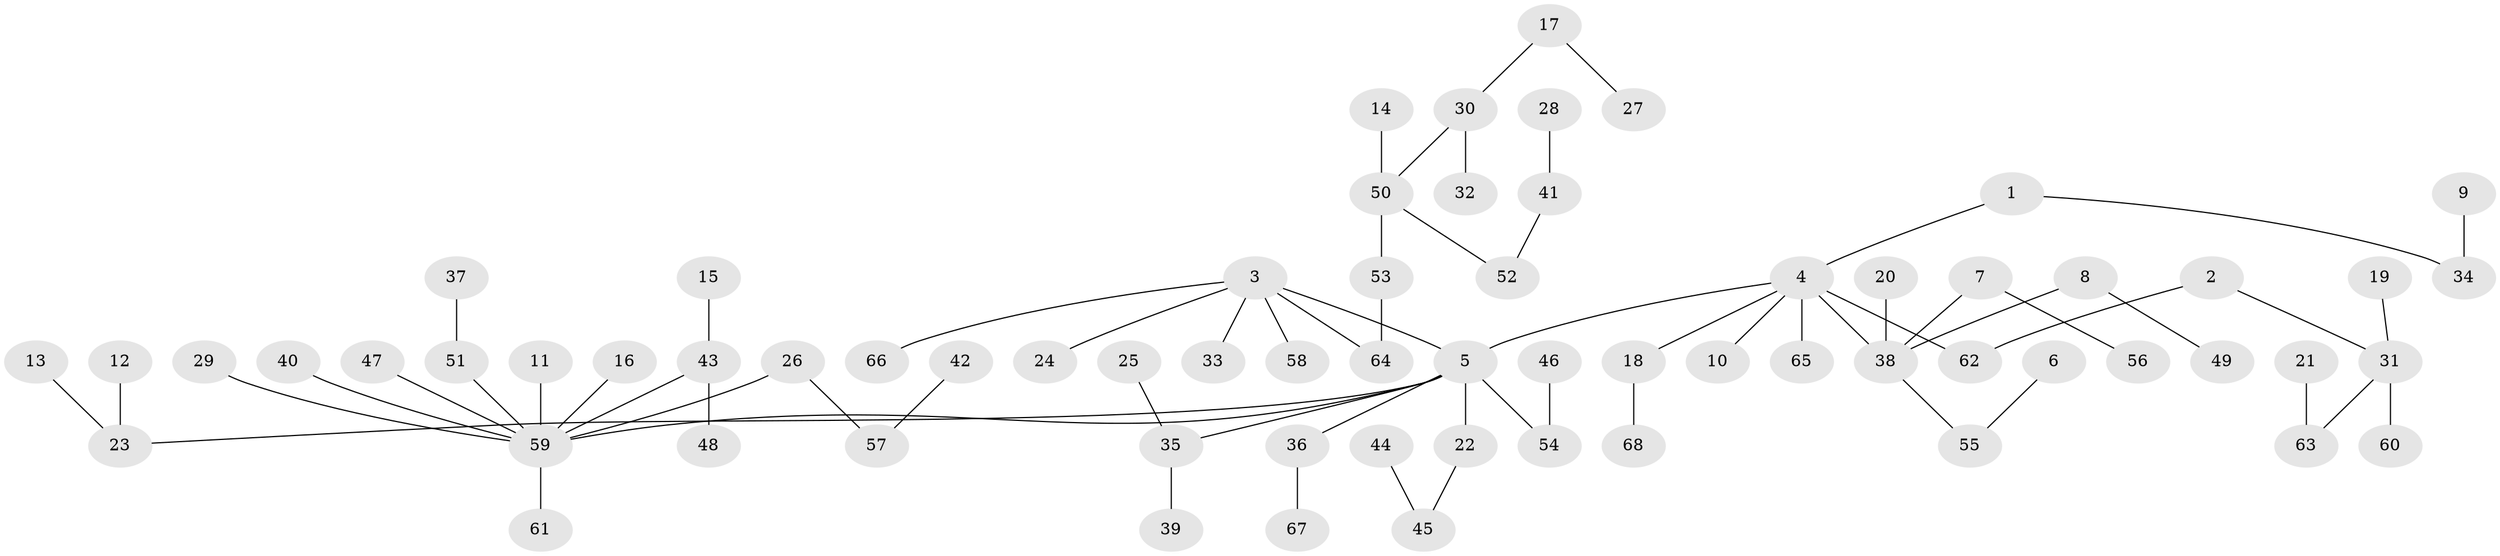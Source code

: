 // original degree distribution, {3: 0.1259259259259259, 6: 0.014814814814814815, 8: 0.014814814814814815, 2: 0.21481481481481482, 4: 0.08888888888888889, 7: 0.007407407407407408, 1: 0.5259259259259259, 5: 0.007407407407407408}
// Generated by graph-tools (version 1.1) at 2025/26/03/09/25 03:26:22]
// undirected, 68 vertices, 67 edges
graph export_dot {
graph [start="1"]
  node [color=gray90,style=filled];
  1;
  2;
  3;
  4;
  5;
  6;
  7;
  8;
  9;
  10;
  11;
  12;
  13;
  14;
  15;
  16;
  17;
  18;
  19;
  20;
  21;
  22;
  23;
  24;
  25;
  26;
  27;
  28;
  29;
  30;
  31;
  32;
  33;
  34;
  35;
  36;
  37;
  38;
  39;
  40;
  41;
  42;
  43;
  44;
  45;
  46;
  47;
  48;
  49;
  50;
  51;
  52;
  53;
  54;
  55;
  56;
  57;
  58;
  59;
  60;
  61;
  62;
  63;
  64;
  65;
  66;
  67;
  68;
  1 -- 4 [weight=1.0];
  1 -- 34 [weight=1.0];
  2 -- 31 [weight=1.0];
  2 -- 62 [weight=1.0];
  3 -- 5 [weight=1.0];
  3 -- 24 [weight=1.0];
  3 -- 33 [weight=1.0];
  3 -- 58 [weight=1.0];
  3 -- 64 [weight=1.0];
  3 -- 66 [weight=1.0];
  4 -- 5 [weight=1.0];
  4 -- 10 [weight=1.0];
  4 -- 18 [weight=1.0];
  4 -- 38 [weight=1.0];
  4 -- 62 [weight=1.0];
  4 -- 65 [weight=1.0];
  5 -- 22 [weight=1.0];
  5 -- 23 [weight=1.0];
  5 -- 35 [weight=1.0];
  5 -- 36 [weight=1.0];
  5 -- 54 [weight=1.0];
  5 -- 59 [weight=1.0];
  6 -- 55 [weight=1.0];
  7 -- 38 [weight=1.0];
  7 -- 56 [weight=1.0];
  8 -- 38 [weight=1.0];
  8 -- 49 [weight=1.0];
  9 -- 34 [weight=1.0];
  11 -- 59 [weight=1.0];
  12 -- 23 [weight=1.0];
  13 -- 23 [weight=1.0];
  14 -- 50 [weight=1.0];
  15 -- 43 [weight=1.0];
  16 -- 59 [weight=1.0];
  17 -- 27 [weight=1.0];
  17 -- 30 [weight=1.0];
  18 -- 68 [weight=1.0];
  19 -- 31 [weight=1.0];
  20 -- 38 [weight=1.0];
  21 -- 63 [weight=1.0];
  22 -- 45 [weight=1.0];
  25 -- 35 [weight=1.0];
  26 -- 57 [weight=1.0];
  26 -- 59 [weight=1.0];
  28 -- 41 [weight=1.0];
  29 -- 59 [weight=1.0];
  30 -- 32 [weight=1.0];
  30 -- 50 [weight=1.0];
  31 -- 60 [weight=1.0];
  31 -- 63 [weight=1.0];
  35 -- 39 [weight=1.0];
  36 -- 67 [weight=1.0];
  37 -- 51 [weight=1.0];
  38 -- 55 [weight=1.0];
  40 -- 59 [weight=1.0];
  41 -- 52 [weight=1.0];
  42 -- 57 [weight=1.0];
  43 -- 48 [weight=1.0];
  43 -- 59 [weight=1.0];
  44 -- 45 [weight=1.0];
  46 -- 54 [weight=1.0];
  47 -- 59 [weight=1.0];
  50 -- 52 [weight=1.0];
  50 -- 53 [weight=1.0];
  51 -- 59 [weight=1.0];
  53 -- 64 [weight=1.0];
  59 -- 61 [weight=1.0];
}
